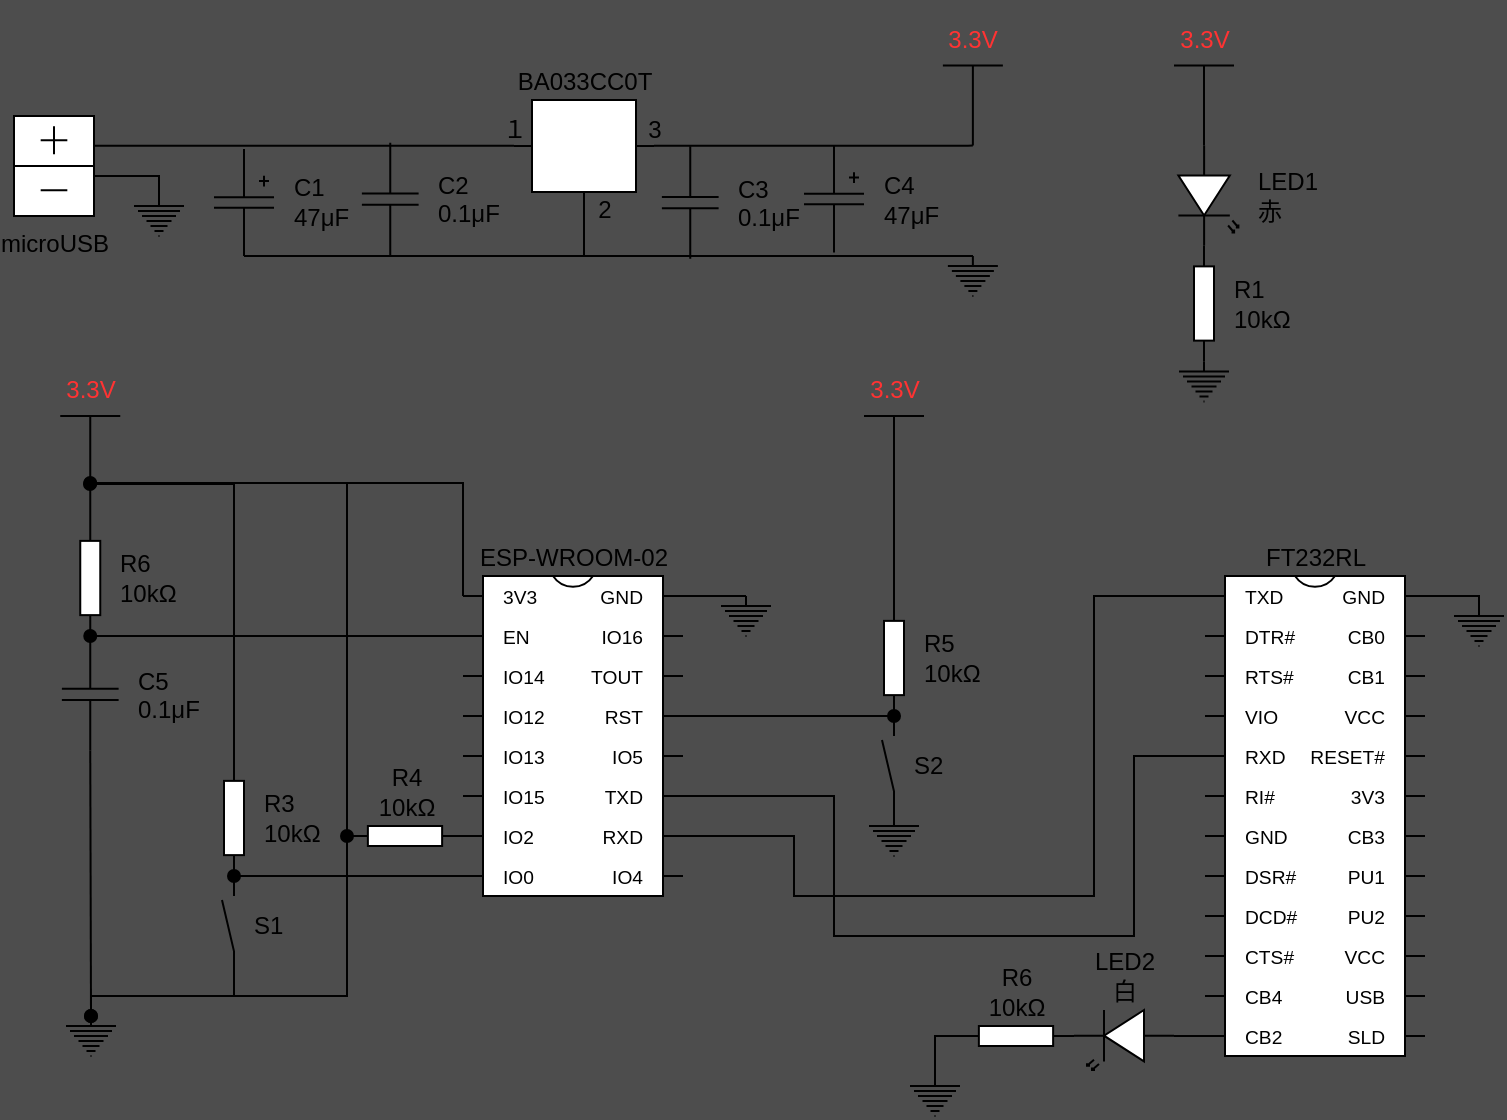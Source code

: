 <mxfile>
    <diagram name="Page-1" id="7e0a89b8-554c-2b80-1dc8-d5c74ca68de4">
        <mxGraphModel dx="1118" dy="790" grid="1" gridSize="10" guides="1" tooltips="1" connect="1" arrows="0" fold="1" page="1" pageScale="1" pageWidth="1100" pageHeight="850" background="#4D4D4D" math="1" shadow="0">
            <root>
                <mxCell id="0"/>
                <mxCell id="1" parent="0"/>
                <mxCell id="6" style="edgeStyle=none;html=1;exitX=1;exitY=0;exitDx=0;exitDy=10;exitPerimeter=0;fontFamily=Helvetica;fontSize=12;fontColor=default;endArrow=none;endFill=0;entryX=0.5;entryY=0;entryDx=0;entryDy=0;entryPerimeter=0;" parent="1" source="6u_UR2kcf9fIK9YXhQC--1" target="6u_UR2kcf9fIK9YXhQC--58" edge="1">
                    <mxGeometry relative="1" as="geometry">
                        <mxPoint x="427" y="400" as="targetPoint"/>
                    </mxGeometry>
                </mxCell>
                <mxCell id="22" style="edgeStyle=none;rounded=0;html=1;exitX=1;exitY=0;exitDx=0;exitDy=70;exitPerimeter=0;entryX=1;entryY=1;entryDx=0;entryDy=0;entryPerimeter=0;fontFamily=Helvetica;fontSize=12;fontColor=#FFFFFF;endArrow=oval;endFill=1;startArrow=none;startFill=0;" parent="1" source="6u_UR2kcf9fIK9YXhQC--1" target="6u_UR2kcf9fIK9YXhQC--19" edge="1">
                    <mxGeometry relative="1" as="geometry"/>
                </mxCell>
                <mxCell id="32" style="edgeStyle=none;rounded=0;html=1;exitX=0;exitY=0;exitDx=0;exitDy=150;exitPerimeter=0;entryX=1;entryY=0.5;entryDx=0;entryDy=0;entryPerimeter=0;fontFamily=Helvetica;fontSize=12;fontColor=#FFFFFF;endArrow=oval;endFill=1;startArrow=none;startFill=0;" parent="1" source="6u_UR2kcf9fIK9YXhQC--1" target="29" edge="1">
                    <mxGeometry relative="1" as="geometry"/>
                </mxCell>
                <mxCell id="40" style="edgeStyle=orthogonalEdgeStyle;rounded=0;html=1;exitX=1;exitY=0;exitDx=0;exitDy=130;exitPerimeter=0;entryX=0;entryY=0;entryDx=0;entryDy=10;entryPerimeter=0;fontFamily=Helvetica;fontSize=12;fontColor=#FFFFFF;startArrow=none;startFill=0;endArrow=none;endFill=0;" parent="1" source="6u_UR2kcf9fIK9YXhQC--1" target="6u_UR2kcf9fIK9YXhQC--8" edge="1">
                    <mxGeometry relative="1" as="geometry">
                        <Array as="points">
                            <mxPoint x="430" y="520"/>
                            <mxPoint x="430" y="550"/>
                            <mxPoint x="580" y="550"/>
                            <mxPoint x="580" y="400"/>
                        </Array>
                    </mxGeometry>
                </mxCell>
                <mxCell id="43" style="edgeStyle=orthogonalEdgeStyle;rounded=0;html=1;exitX=1;exitY=0;exitDx=0;exitDy=110;exitPerimeter=0;entryX=0;entryY=0;entryDx=0;entryDy=90;entryPerimeter=0;fontFamily=Helvetica;fontSize=12;fontColor=#FFFFFF;startArrow=none;startFill=0;endArrow=none;endFill=0;" parent="1" source="6u_UR2kcf9fIK9YXhQC--1" target="6u_UR2kcf9fIK9YXhQC--8" edge="1">
                    <mxGeometry relative="1" as="geometry">
                        <Array as="points">
                            <mxPoint x="450" y="500"/>
                            <mxPoint x="450" y="570"/>
                            <mxPoint x="600" y="570"/>
                            <mxPoint x="600" y="480"/>
                        </Array>
                    </mxGeometry>
                </mxCell>
                <mxCell id="6u_UR2kcf9fIK9YXhQC--1" value="ESP-WROOM-02" style="shadow=0;dashed=0;align=center;strokeWidth=1;shape=mxgraph.electrical.logic_gates.dual_inline_ic;labelNames=3V3,EN,IO14,IO12,IO13,IO15,IO2,IO0,IO4,RXD,TXD,IO5,RST,TOUT,IO16,GND,q,r,s,t;verticalAlign=bottom;html=1;whiteSpace=wrap;labelPosition=center;verticalLabelPosition=top;pinLabelType=cust;" parent="1" vertex="1">
                    <mxGeometry x="264.5" y="390" width="110" height="160" as="geometry"/>
                </mxCell>
                <mxCell id="6u_UR2kcf9fIK9YXhQC--40" style="edgeStyle=orthogonalEdgeStyle;rounded=0;orthogonalLoop=1;jettySize=auto;html=1;exitX=1;exitY=0.5;exitDx=0;exitDy=0;exitPerimeter=0;fontColor=#000000;endArrow=none;endFill=0;entryX=0.5;entryY=0;entryDx=0;entryDy=0;entryPerimeter=0;" parent="1" source="6u_UR2kcf9fIK9YXhQC--7" target="6u_UR2kcf9fIK9YXhQC--47" edge="1">
                    <mxGeometry relative="1" as="geometry">
                        <mxPoint x="350" y="230" as="targetPoint"/>
                        <Array as="points">
                            <mxPoint x="350" y="230"/>
                            <mxPoint x="350" y="230"/>
                        </Array>
                    </mxGeometry>
                </mxCell>
                <mxCell id="6u_UR2kcf9fIK9YXhQC--7" value="C1&lt;br&gt;47μF" style="pointerEvents=1;verticalLabelPosition=middle;shadow=0;dashed=0;align=left;html=1;verticalAlign=middle;shape=mxgraph.electrical.capacitors.capacitor_5;fontColor=default;rotation=0;direction=south;labelPosition=right;spacing=10;" parent="1" vertex="1">
                    <mxGeometry x="140" y="176.5" width="30" height="53.5" as="geometry"/>
                </mxCell>
                <mxCell id="52" style="edgeStyle=orthogonalEdgeStyle;rounded=0;html=1;exitX=1;exitY=0;exitDx=0;exitDy=10;exitPerimeter=0;entryX=0.5;entryY=0;entryDx=0;entryDy=0;entryPerimeter=0;fontFamily=Helvetica;fontSize=12;fontColor=default;startArrow=none;startFill=0;endArrow=none;endFill=0;" parent="1" source="6u_UR2kcf9fIK9YXhQC--8" target="51" edge="1">
                    <mxGeometry relative="1" as="geometry">
                        <Array as="points">
                            <mxPoint x="773" y="400"/>
                        </Array>
                    </mxGeometry>
                </mxCell>
                <mxCell id="55" style="edgeStyle=orthogonalEdgeStyle;rounded=0;html=1;exitX=0;exitY=0;exitDx=0;exitDy=230;exitPerimeter=0;entryX=0;entryY=0.57;entryDx=0;entryDy=0;entryPerimeter=0;fontFamily=Helvetica;fontSize=12;fontColor=default;startArrow=none;startFill=0;endArrow=none;endFill=0;" parent="1" source="6u_UR2kcf9fIK9YXhQC--8" target="53" edge="1">
                    <mxGeometry relative="1" as="geometry"/>
                </mxCell>
                <mxCell id="6u_UR2kcf9fIK9YXhQC--8" value="FT232RL&lt;br&gt;" style="shadow=0;dashed=0;align=center;strokeWidth=1;shape=mxgraph.electrical.logic_gates.dual_inline_ic;labelNames=TXD,DTR#,RTS#,VIO,RXD,RI#,GND,DSR#,DCD#,CTS#,CB4,CB2,SLD,USB,VCC,PU2,PU1,CB3,3V3,RESET#,VCC,CB1,CB0,GND;verticalAlign=bottom;html=1;whiteSpace=wrap;labelPosition=center;verticalLabelPosition=top;pinLabelType=cust;" parent="1" vertex="1">
                    <mxGeometry x="635.5" y="390" width="110" height="240" as="geometry"/>
                </mxCell>
                <mxCell id="6u_UR2kcf9fIK9YXhQC--9" value="" style="pointerEvents=1;verticalLabelPosition=bottom;shadow=0;dashed=0;align=center;html=1;verticalAlign=top;shape=mxgraph.electrical.signal_sources.protective_earth;fontColor=#FF3333;" parent="1" vertex="1">
                    <mxGeometry x="100" y="200" width="25" height="20" as="geometry"/>
                </mxCell>
                <mxCell id="6u_UR2kcf9fIK9YXhQC--31" style="edgeStyle=orthogonalEdgeStyle;rounded=0;orthogonalLoop=1;jettySize=auto;html=1;exitX=1;exitY=0.625;exitDx=0;exitDy=0;exitPerimeter=0;entryX=0.5;entryY=0;entryDx=0;entryDy=0;entryPerimeter=0;fontColor=#000000;endArrow=none;endFill=0;" parent="1" source="6u_UR2kcf9fIK9YXhQC--10" target="6u_UR2kcf9fIK9YXhQC--9" edge="1">
                    <mxGeometry relative="1" as="geometry">
                        <Array as="points">
                            <mxPoint x="80" y="190"/>
                            <mxPoint x="113" y="190"/>
                        </Array>
                    </mxGeometry>
                </mxCell>
                <mxCell id="6u_UR2kcf9fIK9YXhQC--32" style="edgeStyle=orthogonalEdgeStyle;rounded=0;orthogonalLoop=1;jettySize=auto;html=1;exitX=1;exitY=0.125;exitDx=0;exitDy=0;exitPerimeter=0;entryX=0;entryY=0.395;entryDx=0;entryDy=0;entryPerimeter=0;fontColor=#000000;endArrow=none;endFill=0;" parent="1" source="6u_UR2kcf9fIK9YXhQC--10" target="6u_UR2kcf9fIK9YXhQC--16" edge="1">
                    <mxGeometry relative="1" as="geometry">
                        <Array as="points">
                            <mxPoint x="80" y="174"/>
                        </Array>
                    </mxGeometry>
                </mxCell>
                <mxCell id="6u_UR2kcf9fIK9YXhQC--10" value="&lt;font&gt;microUSB&lt;br&gt;&lt;/font&gt;" style="pointerEvents=1;verticalLabelPosition=bottom;shadow=0;dashed=0;align=center;html=1;verticalAlign=top;shape=stencil(rVZNb4QgEP01Xo1CqV5ba4+9tEnPdGUrqYJBurb/vihuVvwqO9nEy7yR92bgMRrgrC1pwwIU0bZhBx3gpwChE1WcflQGRiZTWjAhNhS0ZhZ5Y6rmglYGfJRUFTbfaiW/WMcLPS7komSKa5vtpmQ4D6IHA/YPzg5SCFMCl6J1MpO84aZcaKeK99gyN0akZpopC0cW/XGi3zEKYzR2E6Dnq8QQQAwnQDEMELuHdnYHEEuBnb34aIXEVQMpvQKUYpBS7uPD+EY+zH18OBeD+jD38eFcDOrD3MeHc7FNH+LMIFuDBWdHqdinkt+iWC1R9RNxMQA7N1y/Gvu9H3lV2Tm581JD+wm6SJzTtTyxizyaWTgN9/f/zFJxMWEhEYzFrQUnswuVhPvOWy9mQYNSTx63HLenC+s1tSQERLJ7RoSAtmV2Rv+yDFdgw0vm87/lwmHZ4n4MqP1lGIA/);fontColor=default;" parent="1" vertex="1">
                    <mxGeometry x="40" y="160" width="40" height="50" as="geometry"/>
                </mxCell>
                <mxCell id="6u_UR2kcf9fIK9YXhQC--15" value="&lt;font style=&quot;font-size: 12px;&quot;&gt;3.3V&lt;/font&gt;" style="verticalLabelPosition=top;verticalAlign=bottom;shape=mxgraph.electrical.signal_sources.vdd;shadow=0;dashed=0;align=center;strokeWidth=1;fontSize=24;html=1;flipV=1;fontColor=#FF3333;" parent="1" vertex="1">
                    <mxGeometry x="504.44" y="134.75" width="30" height="40" as="geometry"/>
                </mxCell>
                <mxCell id="6u_UR2kcf9fIK9YXhQC--42" style="edgeStyle=orthogonalEdgeStyle;rounded=0;orthogonalLoop=1;jettySize=auto;html=1;exitX=1;exitY=0.395;exitDx=0;exitDy=0;exitPerimeter=0;fontColor=#000000;endArrow=none;endFill=0;entryX=0.5;entryY=0;entryDx=0;entryDy=0;entryPerimeter=0;" parent="1" source="6u_UR2kcf9fIK9YXhQC--16" target="6u_UR2kcf9fIK9YXhQC--15" edge="1">
                    <mxGeometry relative="1" as="geometry">
                        <mxPoint x="489.44" y="175" as="targetPoint"/>
                        <Array as="points">
                            <mxPoint x="517" y="175"/>
                        </Array>
                    </mxGeometry>
                </mxCell>
                <mxCell id="60" style="edgeStyle=orthogonalEdgeStyle;rounded=0;html=1;exitX=0.5;exitY=1;exitDx=0;exitDy=0;exitPerimeter=0;entryX=0.5;entryY=0;entryDx=0;entryDy=0;entryPerimeter=0;fontFamily=Helvetica;fontSize=12;fontColor=default;startArrow=none;startFill=0;endArrow=none;endFill=0;" parent="1" source="6u_UR2kcf9fIK9YXhQC--16" target="6u_UR2kcf9fIK9YXhQC--47" edge="1">
                    <mxGeometry relative="1" as="geometry">
                        <Array as="points">
                            <mxPoint x="325" y="230"/>
                        </Array>
                    </mxGeometry>
                </mxCell>
                <mxCell id="6u_UR2kcf9fIK9YXhQC--16" value="&lt;font&gt;BA033CC0T&lt;/font&gt;" style="verticalLabelPosition=top;shadow=0;dashed=0;align=center;html=1;verticalAlign=bottom;shape=mxgraph.electrical.abstract.voltage_regulator;fontColor=default;labelPosition=center;fixDash=0;portConstraintRotation=0;" parent="1" vertex="1">
                    <mxGeometry x="290" y="152" width="70" height="58" as="geometry"/>
                </mxCell>
                <mxCell id="6u_UR2kcf9fIK9YXhQC--19" value="S2&lt;br&gt;" style="pointerEvents=1;verticalLabelPosition=middle;shadow=0;dashed=0;align=left;html=1;verticalAlign=middle;shape=mxgraph.electrical.electro-mechanical.make_contact;fontColor=default;direction=north;labelPosition=right;spacing=10;" parent="1" vertex="1">
                    <mxGeometry x="474" y="460" width="6" height="50" as="geometry"/>
                </mxCell>
                <mxCell id="37" style="edgeStyle=orthogonalEdgeStyle;rounded=0;html=1;exitX=0;exitY=0.5;exitDx=0;exitDy=0;exitPerimeter=0;entryX=0.5;entryY=0;entryDx=0;entryDy=0;entryPerimeter=0;fontFamily=Helvetica;fontSize=12;fontColor=#FFFFFF;startArrow=none;startFill=0;endArrow=oval;endFill=1;" parent="1" source="6u_UR2kcf9fIK9YXhQC--23" target="30" edge="1">
                    <mxGeometry relative="1" as="geometry">
                        <Array as="points">
                            <mxPoint x="207" y="600"/>
                            <mxPoint x="79" y="600"/>
                        </Array>
                    </mxGeometry>
                </mxCell>
                <mxCell id="38" style="edgeStyle=orthogonalEdgeStyle;rounded=0;html=1;exitX=0;exitY=0.5;exitDx=0;exitDy=0;exitPerimeter=0;entryX=0.5;entryY=0;entryDx=0;entryDy=0;entryPerimeter=0;fontFamily=Helvetica;fontSize=12;fontColor=#FFFFFF;startArrow=oval;startFill=1;endArrow=oval;endFill=1;" parent="1" source="6u_UR2kcf9fIK9YXhQC--23" target="6u_UR2kcf9fIK9YXhQC--56" edge="1">
                    <mxGeometry relative="1" as="geometry">
                        <Array as="points">
                            <mxPoint x="207" y="344"/>
                        </Array>
                    </mxGeometry>
                </mxCell>
                <mxCell id="6u_UR2kcf9fIK9YXhQC--23" value="R4&lt;br&gt;10kΩ" style="pointerEvents=1;verticalLabelPosition=top;shadow=0;dashed=0;align=center;html=1;verticalAlign=bottom;shape=mxgraph.electrical.resistors.resistor_1;labelPosition=center;" parent="1" vertex="1">
                    <mxGeometry x="206.5" y="515" width="58" height="10" as="geometry"/>
                </mxCell>
                <mxCell id="6u_UR2kcf9fIK9YXhQC--47" value="" style="pointerEvents=1;verticalLabelPosition=bottom;shadow=0;dashed=0;align=center;html=1;verticalAlign=top;shape=mxgraph.electrical.signal_sources.protective_earth;fontColor=#FF3333;" parent="1" vertex="1">
                    <mxGeometry x="506.94" y="230" width="25" height="20" as="geometry"/>
                </mxCell>
                <mxCell id="6u_UR2kcf9fIK9YXhQC--57" style="edgeStyle=orthogonalEdgeStyle;rounded=0;orthogonalLoop=1;jettySize=auto;html=1;exitX=0.5;exitY=0;exitDx=0;exitDy=0;exitPerimeter=0;entryX=0;entryY=0;entryDx=0;entryDy=10;entryPerimeter=0;fontSize=12;fontColor=#000000;endArrow=none;endFill=0;" parent="1" source="6u_UR2kcf9fIK9YXhQC--56" target="6u_UR2kcf9fIK9YXhQC--1" edge="1">
                    <mxGeometry relative="1" as="geometry">
                        <Array as="points">
                            <mxPoint x="264" y="344"/>
                        </Array>
                    </mxGeometry>
                </mxCell>
                <mxCell id="6u_UR2kcf9fIK9YXhQC--56" value="&lt;font style=&quot;font-size: 12px;&quot;&gt;3.3V&lt;/font&gt;" style="verticalLabelPosition=top;verticalAlign=bottom;shape=mxgraph.electrical.signal_sources.vdd;shadow=0;dashed=0;align=center;strokeWidth=1;fontSize=24;html=1;flipV=1;fontColor=#FF3333;" parent="1" vertex="1">
                    <mxGeometry x="63.13" y="310" width="30" height="33.5" as="geometry"/>
                </mxCell>
                <mxCell id="6u_UR2kcf9fIK9YXhQC--58" value="" style="pointerEvents=1;verticalLabelPosition=bottom;shadow=0;dashed=0;align=center;html=1;verticalAlign=top;shape=mxgraph.electrical.signal_sources.protective_earth;fontColor=#FF3333;" parent="1" vertex="1">
                    <mxGeometry x="393.5" y="400" width="25" height="20" as="geometry"/>
                </mxCell>
                <mxCell id="10" value="" style="pointerEvents=1;verticalLabelPosition=bottom;shadow=0;dashed=0;align=center;html=1;verticalAlign=top;shape=mxgraph.electrical.signal_sources.protective_earth;fontColor=#FF3333;" parent="1" vertex="1">
                    <mxGeometry x="488" y="640" width="25" height="20" as="geometry"/>
                </mxCell>
                <mxCell id="17" style="edgeStyle=none;rounded=0;html=1;exitX=0;exitY=0.5;exitDx=0;exitDy=0;exitPerimeter=0;entryX=1;entryY=0.5;entryDx=0;entryDy=0;entryPerimeter=0;fontFamily=Helvetica;fontSize=12;fontColor=default;endArrow=none;endFill=0;" parent="1" source="12" target="13" edge="1">
                    <mxGeometry relative="1" as="geometry"/>
                </mxCell>
                <mxCell id="33" style="edgeStyle=none;rounded=0;html=1;exitX=1;exitY=0.5;exitDx=0;exitDy=0;exitPerimeter=0;entryX=0.5;entryY=0;entryDx=0;entryDy=0;entryPerimeter=0;fontFamily=Helvetica;fontSize=12;fontColor=#FFFFFF;endArrow=none;endFill=0;" parent="1" source="12" target="30" edge="1">
                    <mxGeometry relative="1" as="geometry"/>
                </mxCell>
                <mxCell id="12" value="C5&lt;br&gt;0.1μF" style="pointerEvents=1;verticalLabelPosition=bottom;shadow=0;dashed=0;align=left;html=1;verticalAlign=top;shape=mxgraph.electrical.capacitors.capacitor_1;fontColor=default;rotation=90;horizontal=0;spacing=10;labelPosition=center;" parent="1" vertex="1">
                    <mxGeometry x="50" y="435" width="56.25" height="28.37" as="geometry"/>
                </mxCell>
                <mxCell id="15" style="edgeStyle=none;rounded=0;html=1;exitX=0;exitY=0.5;exitDx=0;exitDy=0;exitPerimeter=0;fontFamily=Helvetica;fontSize=12;fontColor=default;endArrow=none;endFill=0;entryX=0.5;entryY=0;entryDx=0;entryDy=0;entryPerimeter=0;" parent="1" source="13" target="6u_UR2kcf9fIK9YXhQC--56" edge="1">
                    <mxGeometry relative="1" as="geometry">
                        <mxPoint x="78.115" y="362.038" as="targetPoint"/>
                    </mxGeometry>
                </mxCell>
                <mxCell id="16" style="edgeStyle=none;rounded=0;html=1;exitX=1;exitY=0.5;exitDx=0;exitDy=0;exitPerimeter=0;entryX=0;entryY=0;entryDx=0;entryDy=30;entryPerimeter=0;fontFamily=Helvetica;fontSize=12;fontColor=default;endArrow=none;endFill=0;startArrow=oval;startFill=1;" parent="1" source="13" target="6u_UR2kcf9fIK9YXhQC--1" edge="1">
                    <mxGeometry relative="1" as="geometry"/>
                </mxCell>
                <mxCell id="13" value="R6&lt;br&gt;10kΩ" style="pointerEvents=1;verticalLabelPosition=middle;shadow=0;dashed=0;align=left;html=1;verticalAlign=middle;shape=mxgraph.electrical.resistors.resistor_1;direction=south;labelPosition=right;horizontal=1;spacing=10;" parent="1" vertex="1">
                    <mxGeometry x="73.13" y="362" width="10" height="58" as="geometry"/>
                </mxCell>
                <mxCell id="23" value="R5&lt;br&gt;10kΩ" style="pointerEvents=1;verticalLabelPosition=middle;shadow=0;dashed=0;align=left;html=1;verticalAlign=middle;shape=mxgraph.electrical.resistors.resistor_1;direction=south;labelPosition=right;horizontal=1;spacing=10;" parent="1" vertex="1">
                    <mxGeometry x="475" y="402" width="10" height="58" as="geometry"/>
                </mxCell>
                <mxCell id="25" style="edgeStyle=none;rounded=0;html=1;exitX=0.5;exitY=0;exitDx=0;exitDy=0;exitPerimeter=0;entryX=0;entryY=0.5;entryDx=0;entryDy=0;entryPerimeter=0;fontFamily=Helvetica;fontSize=12;fontColor=#FFFFFF;endArrow=none;endFill=0;" parent="1" source="24" target="23" edge="1">
                    <mxGeometry relative="1" as="geometry">
                        <Array as="points">
                            <mxPoint x="480" y="360"/>
                        </Array>
                    </mxGeometry>
                </mxCell>
                <mxCell id="24" value="&lt;font style=&quot;font-size: 12px;&quot;&gt;3.3V&lt;/font&gt;" style="verticalLabelPosition=top;verticalAlign=bottom;shape=mxgraph.electrical.signal_sources.vdd;shadow=0;dashed=0;align=center;strokeWidth=1;fontSize=24;html=1;flipV=1;fontColor=#FF3333;" parent="1" vertex="1">
                    <mxGeometry x="465" y="310" width="30" height="33.5" as="geometry"/>
                </mxCell>
                <mxCell id="26" value="" style="pointerEvents=1;verticalLabelPosition=bottom;shadow=0;dashed=0;align=center;html=1;verticalAlign=top;shape=mxgraph.electrical.signal_sources.protective_earth;fontColor=#FF3333;" parent="1" vertex="1">
                    <mxGeometry x="467.5" y="510" width="25" height="20" as="geometry"/>
                </mxCell>
                <mxCell id="34" style="edgeStyle=orthogonalEdgeStyle;rounded=0;html=1;exitX=0;exitY=1;exitDx=0;exitDy=0;exitPerimeter=0;entryX=0.5;entryY=0;entryDx=0;entryDy=0;entryPerimeter=0;fontFamily=Helvetica;fontSize=12;fontColor=#FFFFFF;endArrow=oval;endFill=1;startArrow=none;startFill=0;" parent="1" source="28" target="30" edge="1">
                    <mxGeometry relative="1" as="geometry"/>
                </mxCell>
                <mxCell id="28" value="S1" style="pointerEvents=1;verticalLabelPosition=middle;shadow=0;dashed=0;align=left;html=1;verticalAlign=middle;shape=mxgraph.electrical.electro-mechanical.make_contact;fontColor=default;direction=north;labelPosition=right;spacing=10;" parent="1" vertex="1">
                    <mxGeometry x="144" y="540" width="6" height="50" as="geometry"/>
                </mxCell>
                <mxCell id="36" style="edgeStyle=none;rounded=0;html=1;exitX=0;exitY=0.5;exitDx=0;exitDy=0;exitPerimeter=0;fontFamily=Helvetica;fontSize=12;fontColor=#FFFFFF;endArrow=oval;endFill=1;startArrow=none;startFill=0;" parent="1" source="29" edge="1">
                    <mxGeometry relative="1" as="geometry">
                        <mxPoint x="78" y="344" as="targetPoint"/>
                        <Array as="points">
                            <mxPoint x="150" y="344"/>
                        </Array>
                    </mxGeometry>
                </mxCell>
                <mxCell id="29" value="R3&lt;br&gt;10kΩ" style="pointerEvents=1;verticalLabelPosition=middle;shadow=0;dashed=0;align=left;html=1;verticalAlign=middle;shape=mxgraph.electrical.resistors.resistor_1;direction=south;labelPosition=right;horizontal=1;spacing=10;" parent="1" vertex="1">
                    <mxGeometry x="145" y="482" width="10" height="58" as="geometry"/>
                </mxCell>
                <mxCell id="30" value="" style="pointerEvents=1;verticalLabelPosition=bottom;shadow=0;dashed=0;align=center;html=1;verticalAlign=top;shape=mxgraph.electrical.signal_sources.protective_earth;fontColor=#FF3333;" parent="1" vertex="1">
                    <mxGeometry x="66" y="610" width="25" height="20" as="geometry"/>
                </mxCell>
                <mxCell id="44" value="R1&lt;br&gt;10kΩ" style="pointerEvents=1;verticalLabelPosition=middle;shadow=0;dashed=0;align=left;html=1;verticalAlign=middle;shape=mxgraph.electrical.resistors.resistor_1;direction=south;labelPosition=right;horizontal=1;spacing=10;" parent="1" vertex="1">
                    <mxGeometry x="630" y="224.75" width="10" height="58" as="geometry"/>
                </mxCell>
                <mxCell id="45" value="LED1&lt;br&gt;赤" style="verticalLabelPosition=middle;shadow=0;dashed=0;align=left;html=1;verticalAlign=middle;shape=mxgraph.electrical.opto_electronics.led_2;pointerEvents=1;fontColor=default;direction=south;labelPosition=right;spacing=10;" parent="1" vertex="1">
                    <mxGeometry x="622.2" y="174.75" width="30" height="50" as="geometry"/>
                </mxCell>
                <mxCell id="46" value="C2&lt;br&gt;0.1μF" style="pointerEvents=1;verticalLabelPosition=bottom;shadow=0;dashed=0;align=left;html=1;verticalAlign=top;shape=mxgraph.electrical.capacitors.capacitor_1;fontColor=default;rotation=90;horizontal=0;spacing=10;labelPosition=center;" parent="1" vertex="1">
                    <mxGeometry x="200" y="187.32" width="56.25" height="28.37" as="geometry"/>
                </mxCell>
                <mxCell id="47" value="C3&lt;br&gt;0.1μF" style="pointerEvents=1;verticalLabelPosition=bottom;shadow=0;dashed=0;align=left;html=1;verticalAlign=top;shape=mxgraph.electrical.capacitors.capacitor_1;fontColor=default;rotation=90;horizontal=0;spacing=10;labelPosition=center;" parent="1" vertex="1">
                    <mxGeometry x="350" y="189.07" width="56.25" height="28.37" as="geometry"/>
                </mxCell>
                <mxCell id="48" value="C4&lt;br&gt;47μF" style="pointerEvents=1;verticalLabelPosition=middle;shadow=0;dashed=0;align=left;html=1;verticalAlign=middle;shape=mxgraph.electrical.capacitors.capacitor_5;fontColor=default;rotation=0;direction=south;labelPosition=right;spacing=10;" parent="1" vertex="1">
                    <mxGeometry x="435" y="174.75" width="30" height="53.5" as="geometry"/>
                </mxCell>
                <mxCell id="49" value="&lt;font style=&quot;font-size: 12px;&quot;&gt;3.3V&lt;/font&gt;" style="verticalLabelPosition=top;verticalAlign=bottom;shape=mxgraph.electrical.signal_sources.vdd;shadow=0;dashed=0;align=center;strokeWidth=1;fontSize=24;html=1;flipV=1;fontColor=#FF3333;" parent="1" vertex="1">
                    <mxGeometry x="620" y="134.75" width="30" height="40" as="geometry"/>
                </mxCell>
                <mxCell id="50" value="" style="pointerEvents=1;verticalLabelPosition=bottom;shadow=0;dashed=0;align=center;html=1;verticalAlign=top;shape=mxgraph.electrical.signal_sources.protective_earth;fontColor=#FF3333;" parent="1" vertex="1">
                    <mxGeometry x="622.5" y="282.75" width="25" height="20" as="geometry"/>
                </mxCell>
                <mxCell id="51" value="" style="pointerEvents=1;verticalLabelPosition=bottom;shadow=0;dashed=0;align=center;html=1;verticalAlign=top;shape=mxgraph.electrical.signal_sources.protective_earth;fontColor=#FF3333;" parent="1" vertex="1">
                    <mxGeometry x="760" y="405" width="25" height="20" as="geometry"/>
                </mxCell>
                <mxCell id="53" value="LED2&lt;br&gt;白" style="verticalLabelPosition=top;shadow=0;dashed=0;align=center;html=1;verticalAlign=bottom;shape=mxgraph.electrical.opto_electronics.led_2;pointerEvents=1;fontFamily=Helvetica;fontSize=12;fontColor=default;strokeColor=default;strokeWidth=1;fillColor=default;direction=west;labelPosition=center;" parent="1" vertex="1">
                    <mxGeometry x="570" y="607" width="50" height="30" as="geometry"/>
                </mxCell>
                <mxCell id="58" style="edgeStyle=orthogonalEdgeStyle;rounded=0;html=1;exitX=0;exitY=0.5;exitDx=0;exitDy=0;exitPerimeter=0;entryX=0.5;entryY=0;entryDx=0;entryDy=0;entryPerimeter=0;fontFamily=Helvetica;fontSize=12;fontColor=default;startArrow=none;startFill=0;endArrow=none;endFill=0;" parent="1" source="54" target="10" edge="1">
                    <mxGeometry relative="1" as="geometry"/>
                </mxCell>
                <mxCell id="54" value="R6&lt;br&gt;10kΩ" style="pointerEvents=1;verticalLabelPosition=top;shadow=0;dashed=0;align=center;html=1;verticalAlign=bottom;shape=mxgraph.electrical.resistors.resistor_1;labelPosition=center;" parent="1" vertex="1">
                    <mxGeometry x="512" y="615" width="58" height="10" as="geometry"/>
                </mxCell>
                <mxCell id="62" value="１" style="text;html=1;align=center;verticalAlign=middle;resizable=0;points=[];autosize=1;strokeColor=none;fillColor=none;fontSize=12;fontFamily=Helvetica;fontColor=default;" parent="1" vertex="1">
                    <mxGeometry x="275" y="156.5" width="30" height="20" as="geometry"/>
                </mxCell>
                <mxCell id="63" value="2" style="text;html=1;align=center;verticalAlign=middle;resizable=0;points=[];autosize=1;strokeColor=none;fillColor=none;fontSize=12;fontFamily=Helvetica;fontColor=default;" parent="1" vertex="1">
                    <mxGeometry x="325" y="197.44" width="20" height="20" as="geometry"/>
                </mxCell>
                <mxCell id="64" value="3" style="text;html=1;align=center;verticalAlign=middle;resizable=0;points=[];autosize=1;strokeColor=none;fillColor=none;fontSize=12;fontFamily=Helvetica;fontColor=default;" parent="1" vertex="1">
                    <mxGeometry x="349.5" y="156.5" width="20" height="20" as="geometry"/>
                </mxCell>
            </root>
        </mxGraphModel>
    </diagram>
</mxfile>
